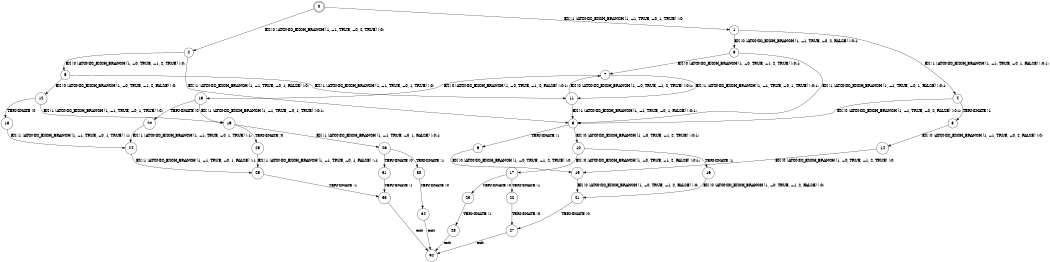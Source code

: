 digraph BCG {
size = "7, 10.5";
center = TRUE;
node [shape = circle];
0 [peripheries = 2];
0 -> 1 [label = "EX !1 !ATOMIC_EXCH_BRANCH (1, +1, TRUE, +0, 1, TRUE) !:0:"];
0 -> 2 [label = "EX !0 !ATOMIC_EXCH_BRANCH (1, +1, TRUE, +0, 2, TRUE) !:0:"];
1 -> 3 [label = "EX !0 !ATOMIC_EXCH_BRANCH (1, +1, TRUE, +0, 2, FALSE) !:0:1:"];
1 -> 4 [label = "EX !1 !ATOMIC_EXCH_BRANCH (1, +1, TRUE, +0, 1, FALSE) !:0:1:"];
2 -> 5 [label = "EX !1 !ATOMIC_EXCH_BRANCH (1, +1, TRUE, +0, 1, FALSE) !:0:"];
2 -> 6 [label = "EX !0 !ATOMIC_EXCH_BRANCH (1, +0, TRUE, +1, 2, TRUE) !:0:"];
3 -> 5 [label = "EX !1 !ATOMIC_EXCH_BRANCH (1, +1, TRUE, +0, 1, FALSE) !:0:1:"];
3 -> 7 [label = "EX !0 !ATOMIC_EXCH_BRANCH (1, +0, TRUE, +1, 2, TRUE) !:0:1:"];
4 -> 8 [label = "TERMINATE !1"];
4 -> 5 [label = "EX !0 !ATOMIC_EXCH_BRANCH (1, +1, TRUE, +0, 2, FALSE) !:0:1:"];
5 -> 9 [label = "TERMINATE !1"];
5 -> 10 [label = "EX !0 !ATOMIC_EXCH_BRANCH (1, +0, TRUE, +1, 2, TRUE) !:0:1:"];
6 -> 11 [label = "EX !1 !ATOMIC_EXCH_BRANCH (1, +1, TRUE, +0, 1, TRUE) !:0:"];
6 -> 12 [label = "EX !0 !ATOMIC_EXCH_BRANCH (1, +0, TRUE, +1, 2, FALSE) !:0:"];
7 -> 11 [label = "EX !1 !ATOMIC_EXCH_BRANCH (1, +1, TRUE, +0, 1, TRUE) !:0:1:"];
7 -> 13 [label = "EX !0 !ATOMIC_EXCH_BRANCH (1, +0, TRUE, +1, 2, FALSE) !:0:1:"];
8 -> 14 [label = "EX !0 !ATOMIC_EXCH_BRANCH (1, +1, TRUE, +0, 2, FALSE) !:0:"];
9 -> 15 [label = "EX !0 !ATOMIC_EXCH_BRANCH (1, +0, TRUE, +1, 2, TRUE) !:0:"];
10 -> 16 [label = "TERMINATE !1"];
10 -> 17 [label = "EX !0 !ATOMIC_EXCH_BRANCH (1, +0, TRUE, +1, 2, FALSE) !:0:1:"];
11 -> 5 [label = "EX !1 !ATOMIC_EXCH_BRANCH (1, +1, TRUE, +0, 1, FALSE) !:0:1:"];
11 -> 7 [label = "EX !0 !ATOMIC_EXCH_BRANCH (1, +0, TRUE, +1, 2, TRUE) !:0:1:"];
12 -> 18 [label = "TERMINATE !0"];
12 -> 19 [label = "EX !1 !ATOMIC_EXCH_BRANCH (1, +1, TRUE, +0, 1, TRUE) !:0:"];
13 -> 20 [label = "TERMINATE !0"];
13 -> 19 [label = "EX !1 !ATOMIC_EXCH_BRANCH (1, +1, TRUE, +0, 1, TRUE) !:0:1:"];
14 -> 15 [label = "EX !0 !ATOMIC_EXCH_BRANCH (1, +0, TRUE, +1, 2, TRUE) !:0:"];
15 -> 21 [label = "EX !0 !ATOMIC_EXCH_BRANCH (1, +0, TRUE, +1, 2, FALSE) !:0:"];
16 -> 21 [label = "EX !0 !ATOMIC_EXCH_BRANCH (1, +0, TRUE, +1, 2, FALSE) !:0:"];
17 -> 22 [label = "TERMINATE !1"];
17 -> 23 [label = "TERMINATE !0"];
18 -> 24 [label = "EX !1 !ATOMIC_EXCH_BRANCH (1, +1, TRUE, +0, 1, TRUE) !:1:"];
19 -> 25 [label = "TERMINATE !0"];
19 -> 26 [label = "EX !1 !ATOMIC_EXCH_BRANCH (1, +1, TRUE, +0, 1, FALSE) !:0:1:"];
20 -> 24 [label = "EX !1 !ATOMIC_EXCH_BRANCH (1, +1, TRUE, +0, 1, TRUE) !:1:"];
21 -> 27 [label = "TERMINATE !0"];
22 -> 27 [label = "TERMINATE !0"];
23 -> 28 [label = "TERMINATE !1"];
24 -> 29 [label = "EX !1 !ATOMIC_EXCH_BRANCH (1, +1, TRUE, +0, 1, FALSE) !:1:"];
25 -> 29 [label = "EX !1 !ATOMIC_EXCH_BRANCH (1, +1, TRUE, +0, 1, FALSE) !:1:"];
26 -> 30 [label = "TERMINATE !1"];
26 -> 31 [label = "TERMINATE !0"];
27 -> 32 [label = "exit"];
28 -> 32 [label = "exit"];
29 -> 33 [label = "TERMINATE !1"];
30 -> 34 [label = "TERMINATE !0"];
31 -> 33 [label = "TERMINATE !1"];
33 -> 32 [label = "exit"];
34 -> 32 [label = "exit"];
}
